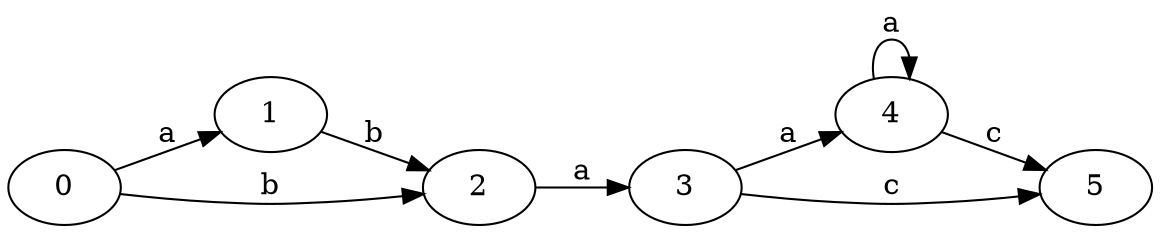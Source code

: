 digraph Automata {
	rankdir=LR
	0 [label=0]
	0 -> 1 [label=a]
	0 -> 2 [label=b]
	1 [label=1]
	1 -> 2 [label=b]
	2 [label=2]
	2 -> 3 [label=a]
	3 [label=3]
	3 -> 4 [label=a]
	3 -> 5 [label=c]
	4 [label=4]
	4 -> 4 [label=a]
	4 -> 5 [label=c]
	5 [label=5]
}
